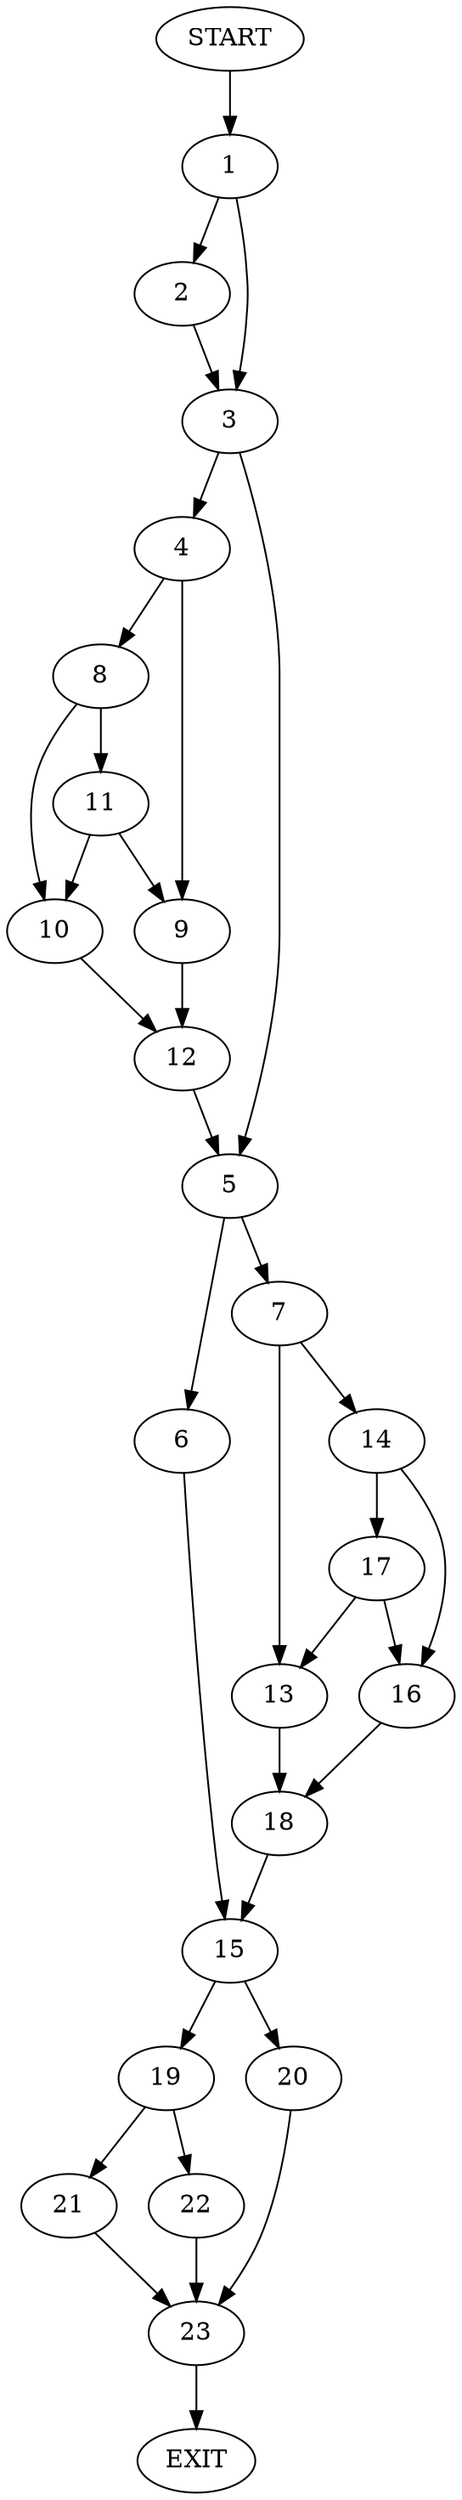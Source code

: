 digraph {
0 [label="START"]
24 [label="EXIT"]
0 -> 1
1 -> 2
1 -> 3
3 -> 4
3 -> 5
2 -> 3
5 -> 6
5 -> 7
4 -> 8
4 -> 9
8 -> 10
8 -> 11
9 -> 12
10 -> 12
11 -> 10
11 -> 9
12 -> 5
7 -> 13
7 -> 14
6 -> 15
14 -> 16
14 -> 17
13 -> 18
16 -> 18
17 -> 13
17 -> 16
18 -> 15
15 -> 19
15 -> 20
19 -> 21
19 -> 22
20 -> 23
21 -> 23
22 -> 23
23 -> 24
}
